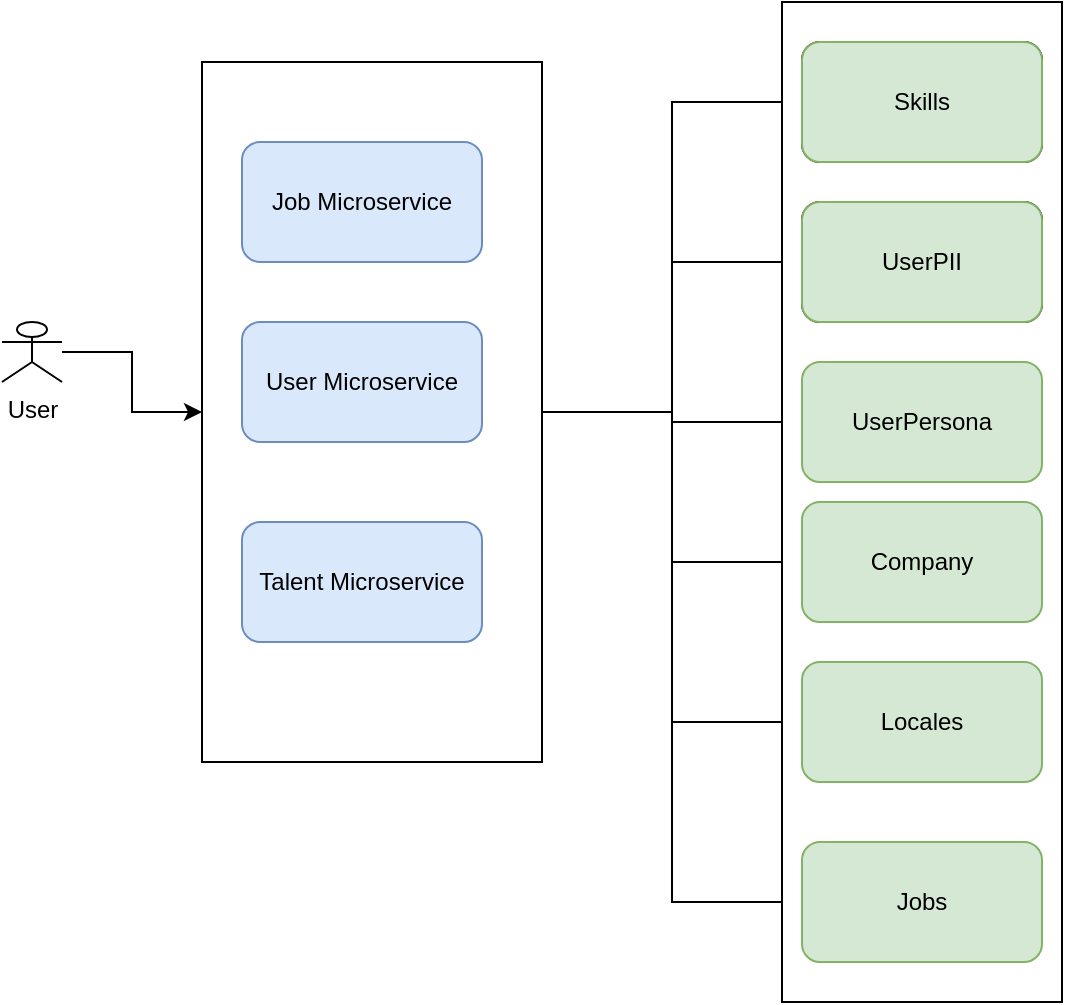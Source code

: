 <mxfile version="20.8.20" type="github">
  <diagram name="Page-1" id="cKxdtmw_B6sG-cJ21ths">
    <mxGraphModel dx="794" dy="438" grid="1" gridSize="10" guides="1" tooltips="1" connect="1" arrows="1" fold="1" page="1" pageScale="1" pageWidth="1169" pageHeight="827" math="0" shadow="0">
      <root>
        <mxCell id="0" />
        <mxCell id="1" parent="0" />
        <mxCell id="NBX-dgyrtyVS7gOFUXcp-32" style="edgeStyle=orthogonalEdgeStyle;rounded=0;orthogonalLoop=1;jettySize=auto;html=1;entryX=0;entryY=0.5;entryDx=0;entryDy=0;" edge="1" parent="1" source="NBX-dgyrtyVS7gOFUXcp-31" target="NBX-dgyrtyVS7gOFUXcp-19">
          <mxGeometry relative="1" as="geometry" />
        </mxCell>
        <mxCell id="NBX-dgyrtyVS7gOFUXcp-33" style="edgeStyle=orthogonalEdgeStyle;rounded=0;orthogonalLoop=1;jettySize=auto;html=1;entryX=0;entryY=0.5;entryDx=0;entryDy=0;" edge="1" parent="1" source="NBX-dgyrtyVS7gOFUXcp-31" target="NBX-dgyrtyVS7gOFUXcp-21">
          <mxGeometry relative="1" as="geometry" />
        </mxCell>
        <mxCell id="NBX-dgyrtyVS7gOFUXcp-34" style="edgeStyle=orthogonalEdgeStyle;rounded=0;orthogonalLoop=1;jettySize=auto;html=1;entryX=0;entryY=0.5;entryDx=0;entryDy=0;" edge="1" parent="1" source="NBX-dgyrtyVS7gOFUXcp-31" target="NBX-dgyrtyVS7gOFUXcp-22">
          <mxGeometry relative="1" as="geometry" />
        </mxCell>
        <mxCell id="NBX-dgyrtyVS7gOFUXcp-35" style="edgeStyle=orthogonalEdgeStyle;rounded=0;orthogonalLoop=1;jettySize=auto;html=1;entryX=0;entryY=0.5;entryDx=0;entryDy=0;" edge="1" parent="1" source="NBX-dgyrtyVS7gOFUXcp-31" target="NBX-dgyrtyVS7gOFUXcp-23">
          <mxGeometry relative="1" as="geometry" />
        </mxCell>
        <mxCell id="NBX-dgyrtyVS7gOFUXcp-36" style="edgeStyle=orthogonalEdgeStyle;rounded=0;orthogonalLoop=1;jettySize=auto;html=1;entryX=0;entryY=0.5;entryDx=0;entryDy=0;" edge="1" parent="1" source="NBX-dgyrtyVS7gOFUXcp-31" target="NBX-dgyrtyVS7gOFUXcp-24">
          <mxGeometry relative="1" as="geometry" />
        </mxCell>
        <mxCell id="NBX-dgyrtyVS7gOFUXcp-38" style="edgeStyle=orthogonalEdgeStyle;rounded=0;orthogonalLoop=1;jettySize=auto;html=1;entryX=0;entryY=0.5;entryDx=0;entryDy=0;" edge="1" parent="1" source="NBX-dgyrtyVS7gOFUXcp-31" target="NBX-dgyrtyVS7gOFUXcp-25">
          <mxGeometry relative="1" as="geometry" />
        </mxCell>
        <mxCell id="NBX-dgyrtyVS7gOFUXcp-31" value="" style="rounded=0;whiteSpace=wrap;html=1;" vertex="1" parent="1">
          <mxGeometry x="190" y="50" width="170" height="350" as="geometry" />
        </mxCell>
        <mxCell id="NBX-dgyrtyVS7gOFUXcp-45" style="edgeStyle=orthogonalEdgeStyle;rounded=0;orthogonalLoop=1;jettySize=auto;html=1;" edge="1" parent="1" source="NBX-dgyrtyVS7gOFUXcp-1" target="NBX-dgyrtyVS7gOFUXcp-31">
          <mxGeometry relative="1" as="geometry" />
        </mxCell>
        <mxCell id="NBX-dgyrtyVS7gOFUXcp-1" value="User" style="shape=umlActor;verticalLabelPosition=bottom;verticalAlign=top;html=1;outlineConnect=0;" vertex="1" parent="1">
          <mxGeometry x="90" y="180" width="30" height="30" as="geometry" />
        </mxCell>
        <mxCell id="NBX-dgyrtyVS7gOFUXcp-2" value="Job Microservice" style="rounded=1;whiteSpace=wrap;html=1;fillColor=#dae8fc;strokeColor=#6c8ebf;" vertex="1" parent="1">
          <mxGeometry x="210" y="90" width="120" height="60" as="geometry" />
        </mxCell>
        <mxCell id="NBX-dgyrtyVS7gOFUXcp-3" value="User Microservice" style="rounded=1;whiteSpace=wrap;html=1;fillColor=#dae8fc;strokeColor=#6c8ebf;" vertex="1" parent="1">
          <mxGeometry x="210" y="180" width="120" height="60" as="geometry" />
        </mxCell>
        <mxCell id="NBX-dgyrtyVS7gOFUXcp-4" value="Talent Microservice" style="rounded=1;whiteSpace=wrap;html=1;fillColor=#dae8fc;strokeColor=#6c8ebf;" vertex="1" parent="1">
          <mxGeometry x="210" y="280" width="120" height="60" as="geometry" />
        </mxCell>
        <mxCell id="NBX-dgyrtyVS7gOFUXcp-18" value="" style="rounded=0;whiteSpace=wrap;html=1;" vertex="1" parent="1">
          <mxGeometry x="480" y="20" width="140" height="500" as="geometry" />
        </mxCell>
        <mxCell id="NBX-dgyrtyVS7gOFUXcp-19" value="Skills" style="rounded=1;whiteSpace=wrap;html=1;" vertex="1" parent="1">
          <mxGeometry x="490" y="40" width="120" height="60" as="geometry" />
        </mxCell>
        <mxCell id="NBX-dgyrtyVS7gOFUXcp-21" value="UserPII" style="rounded=1;whiteSpace=wrap;html=1;" vertex="1" parent="1">
          <mxGeometry x="490" y="120" width="120" height="60" as="geometry" />
        </mxCell>
        <mxCell id="NBX-dgyrtyVS7gOFUXcp-22" value="UserPersona" style="rounded=1;whiteSpace=wrap;html=1;fillColor=#d5e8d4;strokeColor=#82b366;" vertex="1" parent="1">
          <mxGeometry x="490" y="200" width="120" height="60" as="geometry" />
        </mxCell>
        <mxCell id="NBX-dgyrtyVS7gOFUXcp-23" value="Company" style="rounded=1;whiteSpace=wrap;html=1;fillColor=#d5e8d4;strokeColor=#82b366;" vertex="1" parent="1">
          <mxGeometry x="490" y="270" width="120" height="60" as="geometry" />
        </mxCell>
        <mxCell id="NBX-dgyrtyVS7gOFUXcp-24" value="Locales" style="rounded=1;whiteSpace=wrap;html=1;fillColor=#d5e8d4;strokeColor=#82b366;" vertex="1" parent="1">
          <mxGeometry x="490" y="350" width="120" height="60" as="geometry" />
        </mxCell>
        <mxCell id="NBX-dgyrtyVS7gOFUXcp-25" value="Jobs" style="rounded=1;whiteSpace=wrap;html=1;fillColor=#d5e8d4;strokeColor=#82b366;" vertex="1" parent="1">
          <mxGeometry x="490" y="440" width="120" height="60" as="geometry" />
        </mxCell>
        <mxCell id="NBX-dgyrtyVS7gOFUXcp-46" value="Skills" style="rounded=1;whiteSpace=wrap;html=1;fillColor=#d5e8d4;strokeColor=#82b366;" vertex="1" parent="1">
          <mxGeometry x="490" y="40" width="120" height="60" as="geometry" />
        </mxCell>
        <mxCell id="NBX-dgyrtyVS7gOFUXcp-47" value="UserPII" style="rounded=1;whiteSpace=wrap;html=1;fillColor=#d5e8d4;strokeColor=#82b366;" vertex="1" parent="1">
          <mxGeometry x="490" y="120" width="120" height="60" as="geometry" />
        </mxCell>
      </root>
    </mxGraphModel>
  </diagram>
</mxfile>
